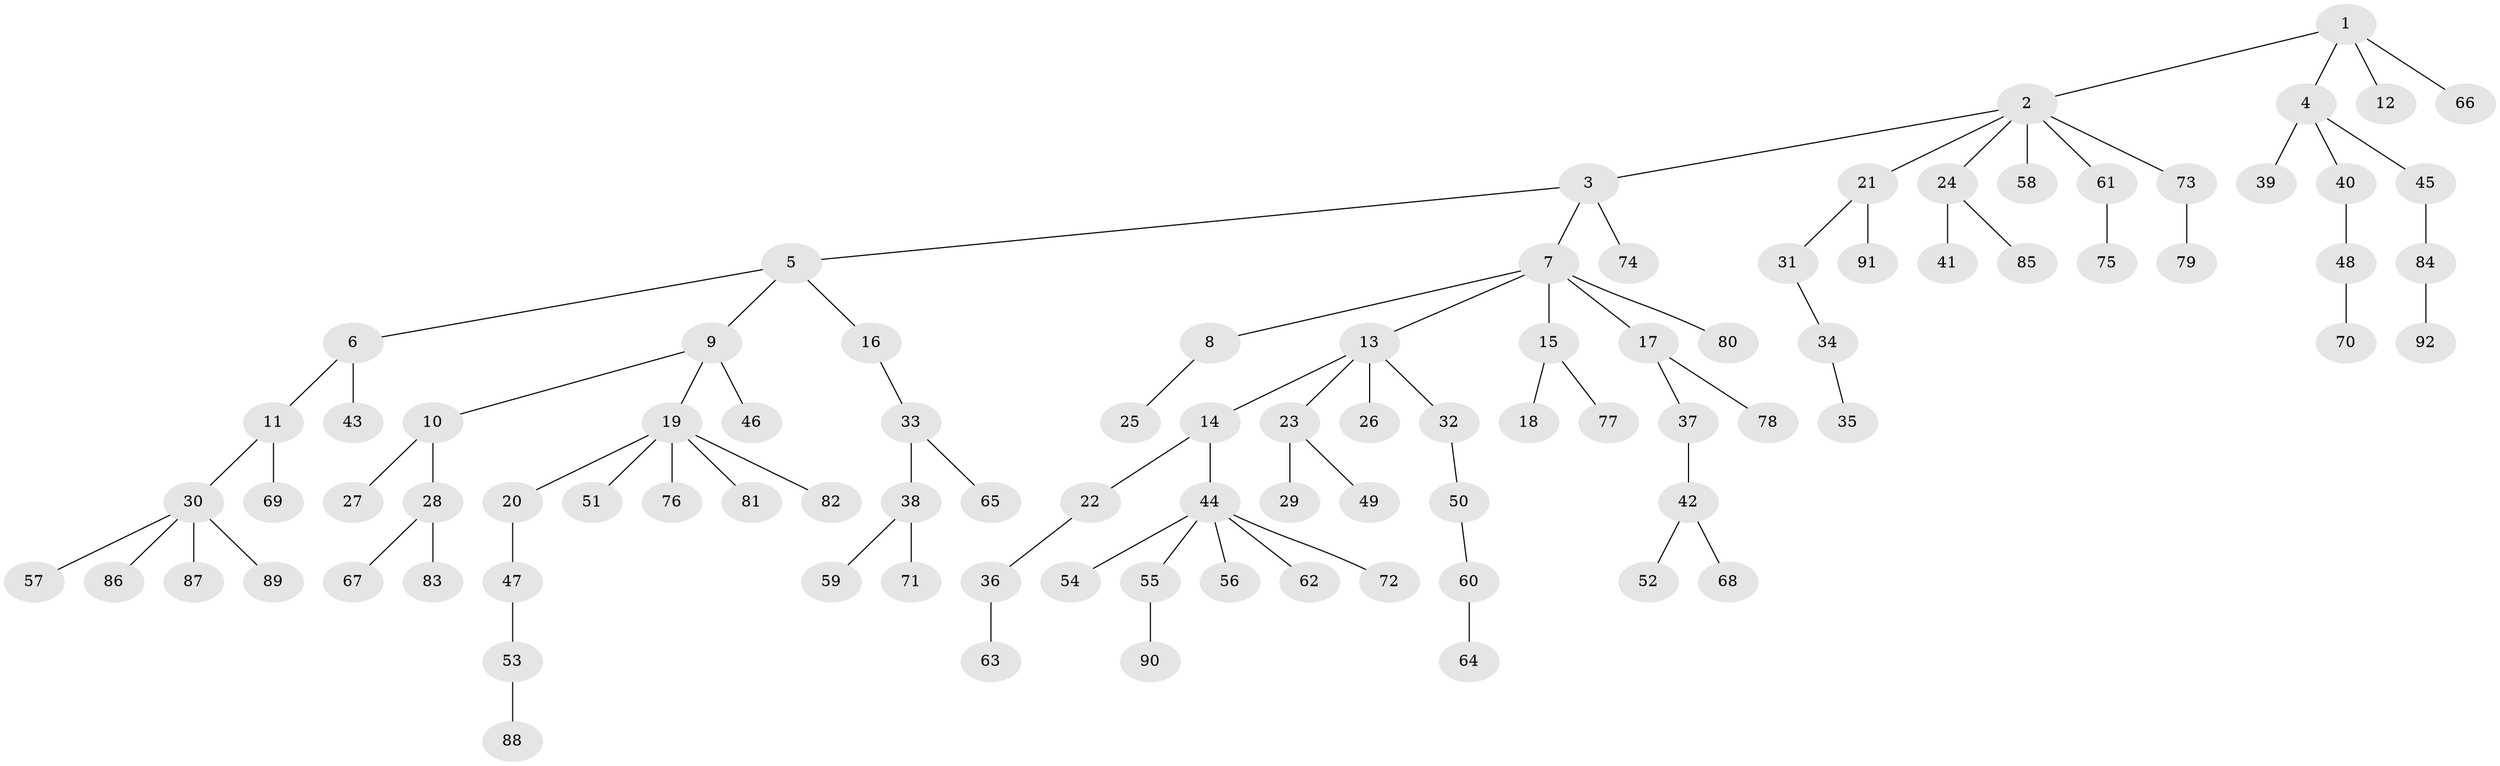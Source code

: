 // Generated by graph-tools (version 1.1) at 2025/26/03/09/25 03:26:29]
// undirected, 92 vertices, 91 edges
graph export_dot {
graph [start="1"]
  node [color=gray90,style=filled];
  1;
  2;
  3;
  4;
  5;
  6;
  7;
  8;
  9;
  10;
  11;
  12;
  13;
  14;
  15;
  16;
  17;
  18;
  19;
  20;
  21;
  22;
  23;
  24;
  25;
  26;
  27;
  28;
  29;
  30;
  31;
  32;
  33;
  34;
  35;
  36;
  37;
  38;
  39;
  40;
  41;
  42;
  43;
  44;
  45;
  46;
  47;
  48;
  49;
  50;
  51;
  52;
  53;
  54;
  55;
  56;
  57;
  58;
  59;
  60;
  61;
  62;
  63;
  64;
  65;
  66;
  67;
  68;
  69;
  70;
  71;
  72;
  73;
  74;
  75;
  76;
  77;
  78;
  79;
  80;
  81;
  82;
  83;
  84;
  85;
  86;
  87;
  88;
  89;
  90;
  91;
  92;
  1 -- 2;
  1 -- 4;
  1 -- 12;
  1 -- 66;
  2 -- 3;
  2 -- 21;
  2 -- 24;
  2 -- 58;
  2 -- 61;
  2 -- 73;
  3 -- 5;
  3 -- 7;
  3 -- 74;
  4 -- 39;
  4 -- 40;
  4 -- 45;
  5 -- 6;
  5 -- 9;
  5 -- 16;
  6 -- 11;
  6 -- 43;
  7 -- 8;
  7 -- 13;
  7 -- 15;
  7 -- 17;
  7 -- 80;
  8 -- 25;
  9 -- 10;
  9 -- 19;
  9 -- 46;
  10 -- 27;
  10 -- 28;
  11 -- 30;
  11 -- 69;
  13 -- 14;
  13 -- 23;
  13 -- 26;
  13 -- 32;
  14 -- 22;
  14 -- 44;
  15 -- 18;
  15 -- 77;
  16 -- 33;
  17 -- 37;
  17 -- 78;
  19 -- 20;
  19 -- 51;
  19 -- 76;
  19 -- 81;
  19 -- 82;
  20 -- 47;
  21 -- 31;
  21 -- 91;
  22 -- 36;
  23 -- 29;
  23 -- 49;
  24 -- 41;
  24 -- 85;
  28 -- 67;
  28 -- 83;
  30 -- 57;
  30 -- 86;
  30 -- 87;
  30 -- 89;
  31 -- 34;
  32 -- 50;
  33 -- 38;
  33 -- 65;
  34 -- 35;
  36 -- 63;
  37 -- 42;
  38 -- 59;
  38 -- 71;
  40 -- 48;
  42 -- 52;
  42 -- 68;
  44 -- 54;
  44 -- 55;
  44 -- 56;
  44 -- 62;
  44 -- 72;
  45 -- 84;
  47 -- 53;
  48 -- 70;
  50 -- 60;
  53 -- 88;
  55 -- 90;
  60 -- 64;
  61 -- 75;
  73 -- 79;
  84 -- 92;
}
